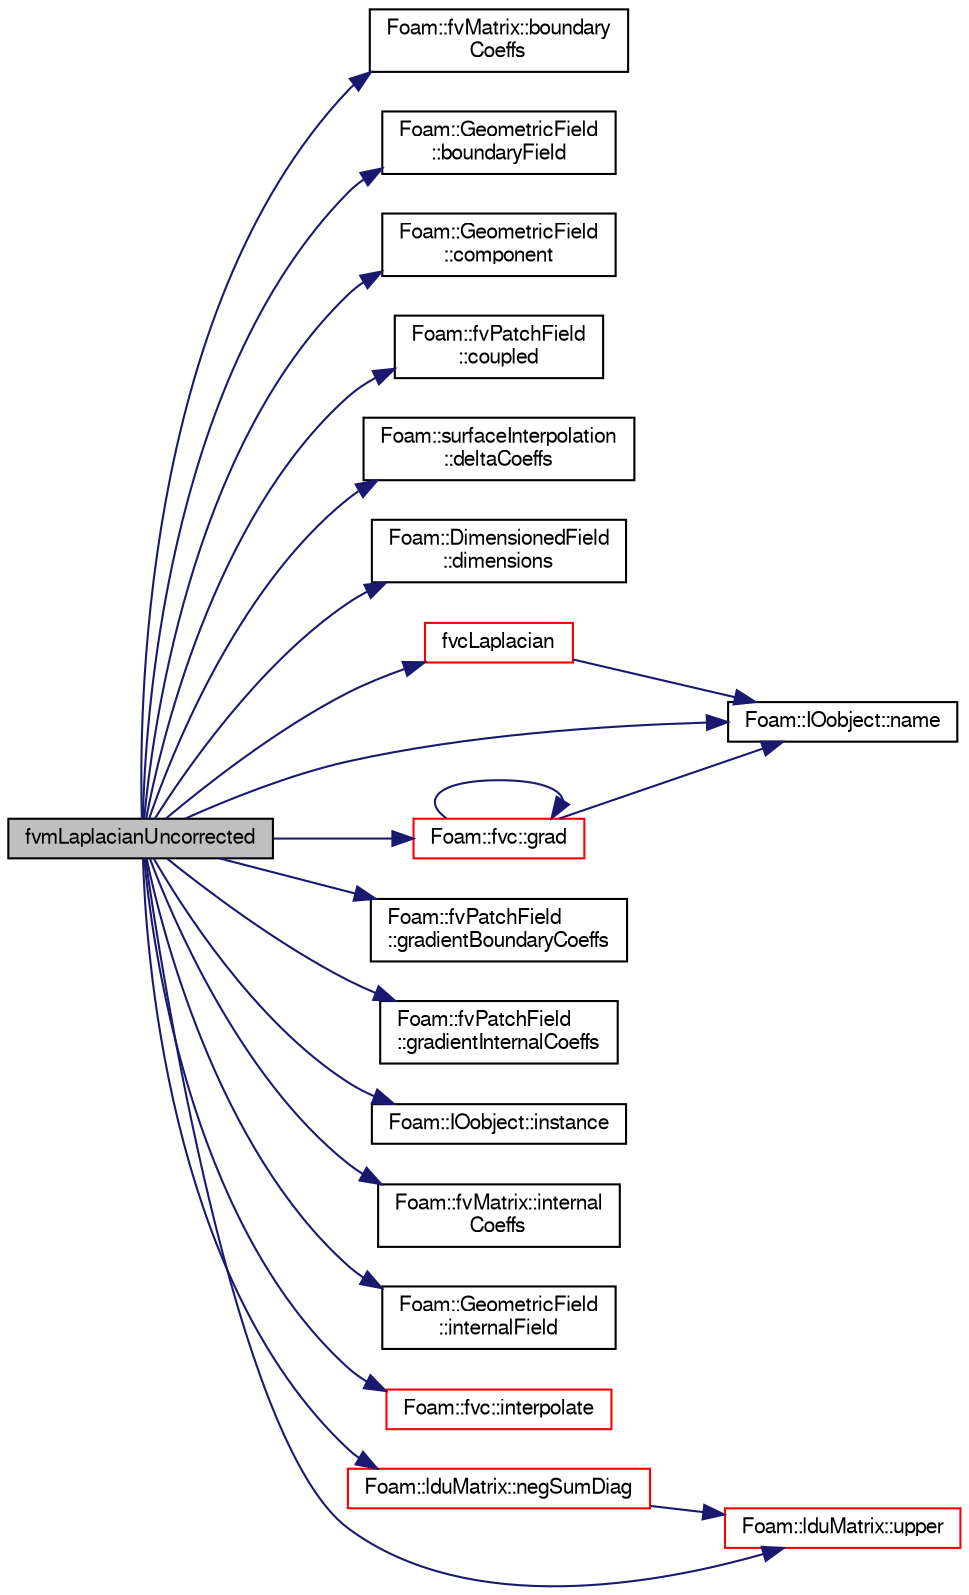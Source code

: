 digraph "fvmLaplacianUncorrected"
{
  bgcolor="transparent";
  edge [fontname="FreeSans",fontsize="10",labelfontname="FreeSans",labelfontsize="10"];
  node [fontname="FreeSans",fontsize="10",shape=record];
  rankdir="LR";
  Node478 [label="fvmLaplacianUncorrected",height=0.2,width=0.4,color="black", fillcolor="grey75", style="filled", fontcolor="black"];
  Node478 -> Node479 [color="midnightblue",fontsize="10",style="solid",fontname="FreeSans"];
  Node479 [label="Foam::fvMatrix::boundary\lCoeffs",height=0.2,width=0.4,color="black",URL="$a22358.html#a7afb1e50a188e5984f79504d63486d71",tooltip="fvBoundary scalar field containing pseudo-matrix coeffs "];
  Node478 -> Node480 [color="midnightblue",fontsize="10",style="solid",fontname="FreeSans"];
  Node480 [label="Foam::GeometricField\l::boundaryField",height=0.2,width=0.4,color="black",URL="$a22434.html#a3c6c1a789b48ea0c5e8bff64f9c14f2d",tooltip="Return reference to GeometricBoundaryField. "];
  Node478 -> Node481 [color="midnightblue",fontsize="10",style="solid",fontname="FreeSans"];
  Node481 [label="Foam::GeometricField\l::component",height=0.2,width=0.4,color="black",URL="$a22434.html#ab1ef8613f4a1aa4376b197a65941c5c0",tooltip="Return a component of the field. "];
  Node478 -> Node482 [color="midnightblue",fontsize="10",style="solid",fontname="FreeSans"];
  Node482 [label="Foam::fvPatchField\l::coupled",height=0.2,width=0.4,color="black",URL="$a22354.html#a39c01db0e66d00fe0621a0c7e5fc4ead",tooltip="Return true if this patch field is coupled. "];
  Node478 -> Node483 [color="midnightblue",fontsize="10",style="solid",fontname="FreeSans"];
  Node483 [label="Foam::surfaceInterpolation\l::deltaCoeffs",height=0.2,width=0.4,color="black",URL="$a23274.html#ab0b5a64a75600c28974f6287b4cd6c75",tooltip="Return reference to cell-centre difference coefficients. "];
  Node478 -> Node484 [color="midnightblue",fontsize="10",style="solid",fontname="FreeSans"];
  Node484 [label="Foam::DimensionedField\l::dimensions",height=0.2,width=0.4,color="black",URL="$a26390.html#a66989c1e0666e0d0c93a2056ce75599e",tooltip="Return dimensions. "];
  Node478 -> Node485 [color="midnightblue",fontsize="10",style="solid",fontname="FreeSans"];
  Node485 [label="fvcLaplacian",height=0.2,width=0.4,color="red",URL="$a22578.html#a3b7763d1c413ef4161fb02b170ba7194"];
  Node485 -> Node487 [color="midnightblue",fontsize="10",style="solid",fontname="FreeSans"];
  Node487 [label="Foam::IOobject::name",height=0.2,width=0.4,color="black",URL="$a26142.html#acc80e00a8ac919288fb55bd14cc88bf6",tooltip="Return name. "];
  Node478 -> Node941 [color="midnightblue",fontsize="10",style="solid",fontname="FreeSans"];
  Node941 [label="Foam::fvc::grad",height=0.2,width=0.4,color="red",URL="$a21134.html#a7c00ec90ecc15ed3005255e42c52827a"];
  Node941 -> Node487 [color="midnightblue",fontsize="10",style="solid",fontname="FreeSans"];
  Node941 -> Node941 [color="midnightblue",fontsize="10",style="solid",fontname="FreeSans"];
  Node478 -> Node943 [color="midnightblue",fontsize="10",style="solid",fontname="FreeSans"];
  Node943 [label="Foam::fvPatchField\l::gradientBoundaryCoeffs",height=0.2,width=0.4,color="black",URL="$a22354.html#a0c64c12a121f293fd2a45a39e6f0db4e",tooltip="Return the matrix source coefficients corresponding to the. "];
  Node478 -> Node804 [color="midnightblue",fontsize="10",style="solid",fontname="FreeSans"];
  Node804 [label="Foam::fvPatchField\l::gradientInternalCoeffs",height=0.2,width=0.4,color="black",URL="$a22354.html#aaaea44d60138d121cba097f25938911e",tooltip="Return the matrix diagonal coefficients corresponding to the. "];
  Node478 -> Node509 [color="midnightblue",fontsize="10",style="solid",fontname="FreeSans"];
  Node509 [label="Foam::IOobject::instance",height=0.2,width=0.4,color="black",URL="$a26142.html#acac6de003b420b848571b5064e50ed89"];
  Node478 -> Node944 [color="midnightblue",fontsize="10",style="solid",fontname="FreeSans"];
  Node944 [label="Foam::fvMatrix::internal\lCoeffs",height=0.2,width=0.4,color="black",URL="$a22358.html#a70f63c0b305ac3c1b02423e6e5d28115",tooltip="fvBoundary scalar field containing pseudo-matrix coeffs "];
  Node478 -> Node617 [color="midnightblue",fontsize="10",style="solid",fontname="FreeSans"];
  Node617 [label="Foam::GeometricField\l::internalField",height=0.2,width=0.4,color="black",URL="$a22434.html#a9536140d36d69bbac40496f6b817aa0a",tooltip="Return internal field. "];
  Node478 -> Node945 [color="midnightblue",fontsize="10",style="solid",fontname="FreeSans"];
  Node945 [label="Foam::fvc::interpolate",height=0.2,width=0.4,color="red",URL="$a21134.html#addbc18784300dd0955a9bf79f8e2c43b"];
  Node478 -> Node487 [color="midnightblue",fontsize="10",style="solid",fontname="FreeSans"];
  Node478 -> Node883 [color="midnightblue",fontsize="10",style="solid",fontname="FreeSans"];
  Node883 [label="Foam::lduMatrix::negSumDiag",height=0.2,width=0.4,color="red",URL="$a26882.html#a7ad351a572b04686613ec1f9650ad95c"];
  Node883 -> Node865 [color="midnightblue",fontsize="10",style="solid",fontname="FreeSans"];
  Node865 [label="Foam::lduMatrix::upper",height=0.2,width=0.4,color="red",URL="$a26882.html#a11672a767f497e24dce3ff31da13d9d0"];
  Node478 -> Node865 [color="midnightblue",fontsize="10",style="solid",fontname="FreeSans"];
}
